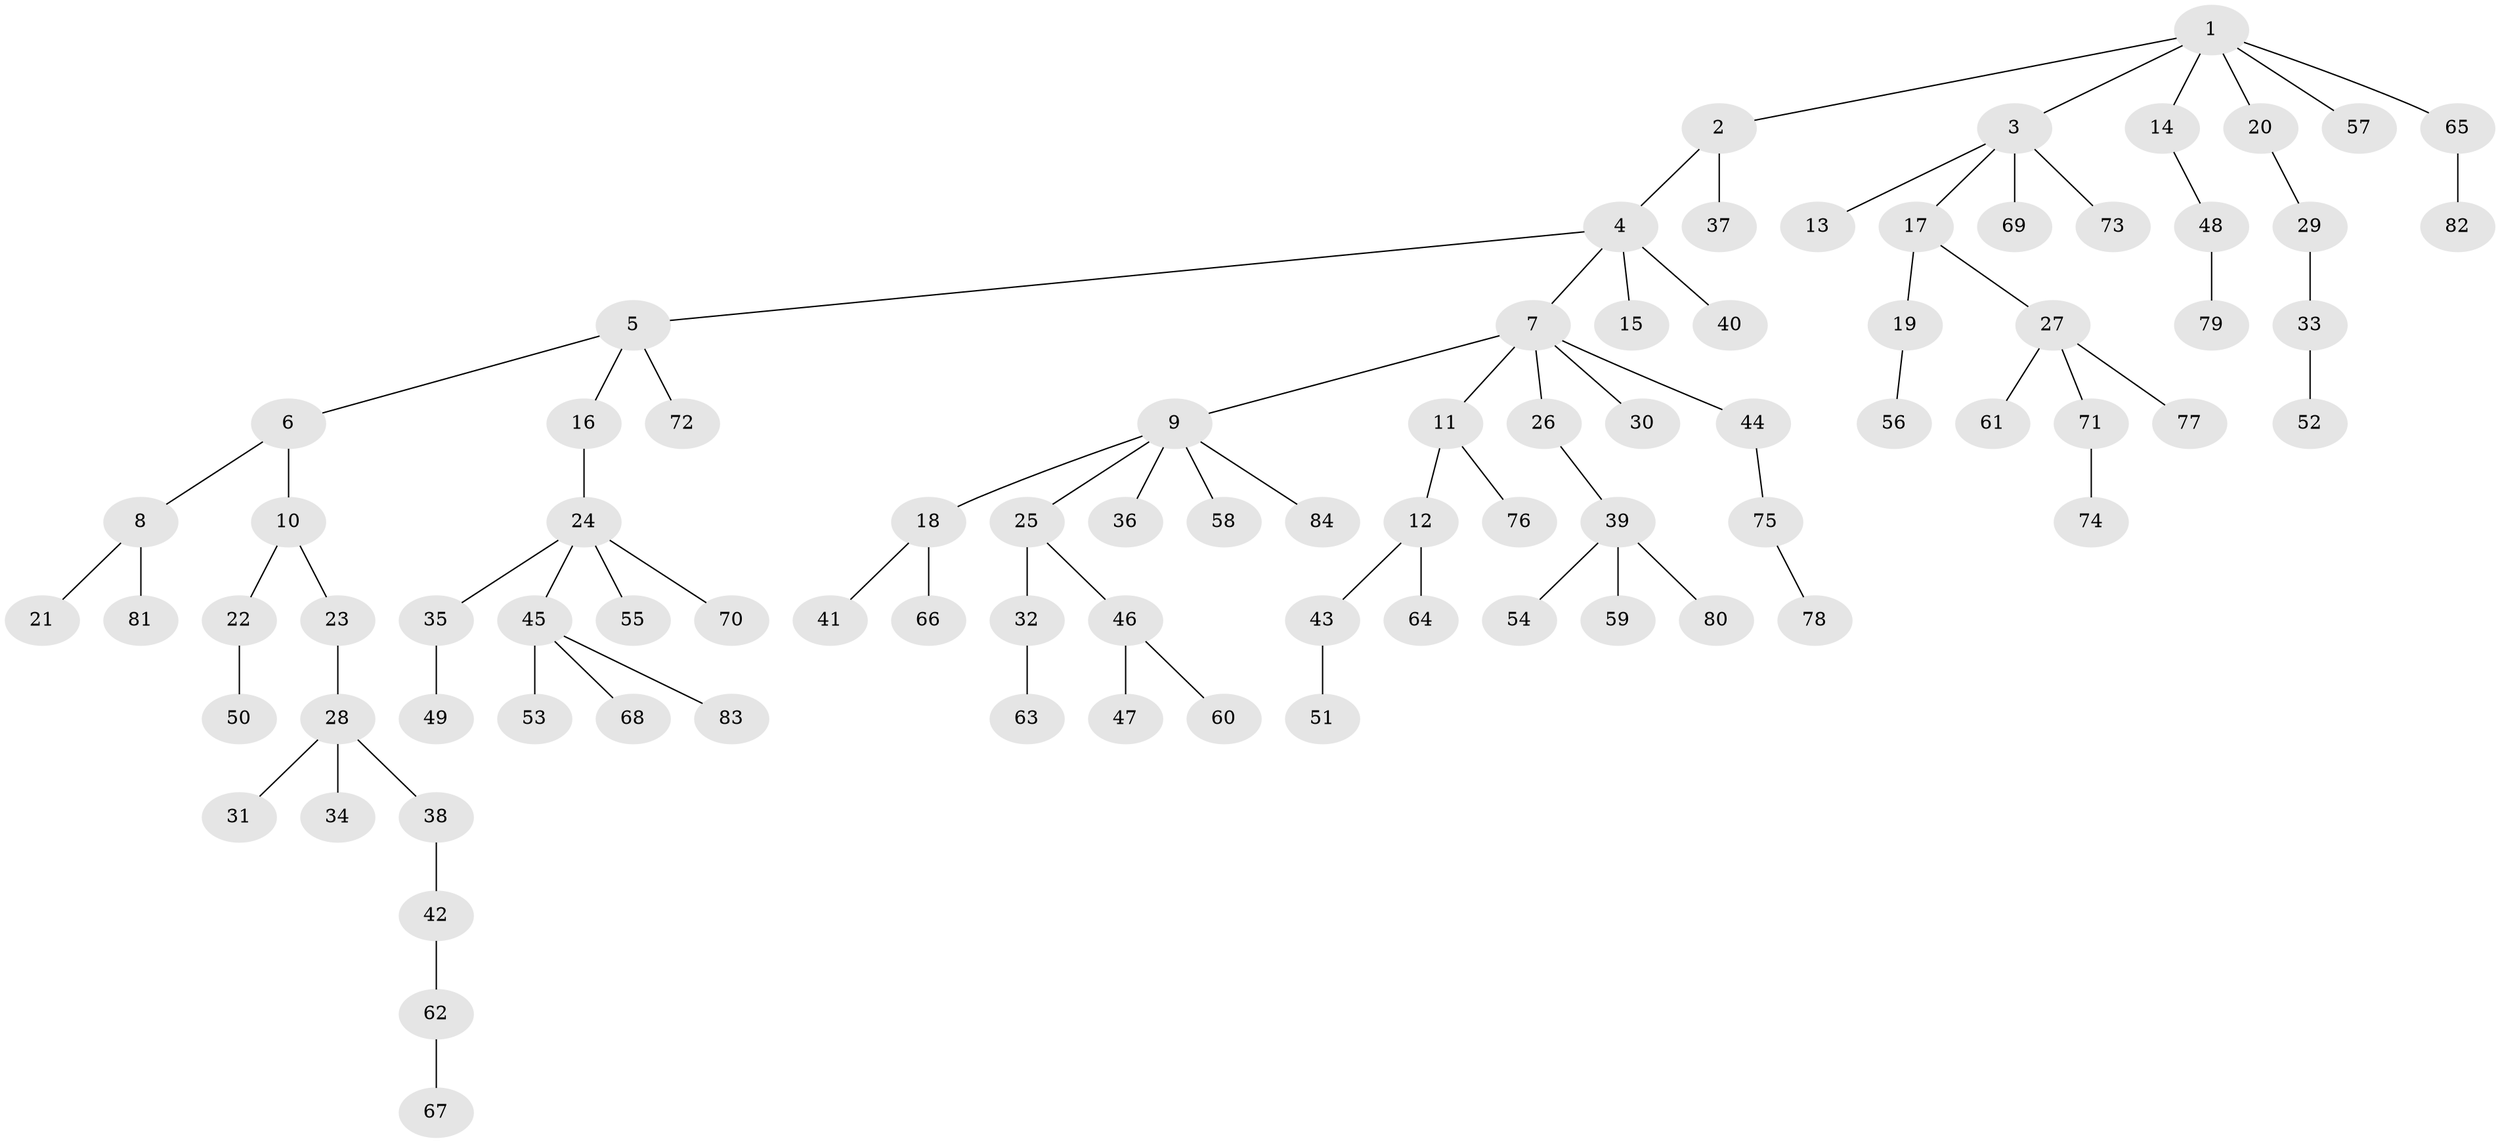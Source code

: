 // coarse degree distribution, {9: 0.03278688524590164, 3: 0.13114754098360656, 2: 0.21311475409836064, 5: 0.03278688524590164, 4: 0.03278688524590164, 1: 0.5573770491803278}
// Generated by graph-tools (version 1.1) at 2025/52/02/27/25 19:52:10]
// undirected, 84 vertices, 83 edges
graph export_dot {
graph [start="1"]
  node [color=gray90,style=filled];
  1;
  2;
  3;
  4;
  5;
  6;
  7;
  8;
  9;
  10;
  11;
  12;
  13;
  14;
  15;
  16;
  17;
  18;
  19;
  20;
  21;
  22;
  23;
  24;
  25;
  26;
  27;
  28;
  29;
  30;
  31;
  32;
  33;
  34;
  35;
  36;
  37;
  38;
  39;
  40;
  41;
  42;
  43;
  44;
  45;
  46;
  47;
  48;
  49;
  50;
  51;
  52;
  53;
  54;
  55;
  56;
  57;
  58;
  59;
  60;
  61;
  62;
  63;
  64;
  65;
  66;
  67;
  68;
  69;
  70;
  71;
  72;
  73;
  74;
  75;
  76;
  77;
  78;
  79;
  80;
  81;
  82;
  83;
  84;
  1 -- 2;
  1 -- 3;
  1 -- 14;
  1 -- 20;
  1 -- 57;
  1 -- 65;
  2 -- 4;
  2 -- 37;
  3 -- 13;
  3 -- 17;
  3 -- 69;
  3 -- 73;
  4 -- 5;
  4 -- 7;
  4 -- 15;
  4 -- 40;
  5 -- 6;
  5 -- 16;
  5 -- 72;
  6 -- 8;
  6 -- 10;
  7 -- 9;
  7 -- 11;
  7 -- 26;
  7 -- 30;
  7 -- 44;
  8 -- 21;
  8 -- 81;
  9 -- 18;
  9 -- 25;
  9 -- 36;
  9 -- 58;
  9 -- 84;
  10 -- 22;
  10 -- 23;
  11 -- 12;
  11 -- 76;
  12 -- 43;
  12 -- 64;
  14 -- 48;
  16 -- 24;
  17 -- 19;
  17 -- 27;
  18 -- 41;
  18 -- 66;
  19 -- 56;
  20 -- 29;
  22 -- 50;
  23 -- 28;
  24 -- 35;
  24 -- 45;
  24 -- 55;
  24 -- 70;
  25 -- 32;
  25 -- 46;
  26 -- 39;
  27 -- 61;
  27 -- 71;
  27 -- 77;
  28 -- 31;
  28 -- 34;
  28 -- 38;
  29 -- 33;
  32 -- 63;
  33 -- 52;
  35 -- 49;
  38 -- 42;
  39 -- 54;
  39 -- 59;
  39 -- 80;
  42 -- 62;
  43 -- 51;
  44 -- 75;
  45 -- 53;
  45 -- 68;
  45 -- 83;
  46 -- 47;
  46 -- 60;
  48 -- 79;
  62 -- 67;
  65 -- 82;
  71 -- 74;
  75 -- 78;
}
